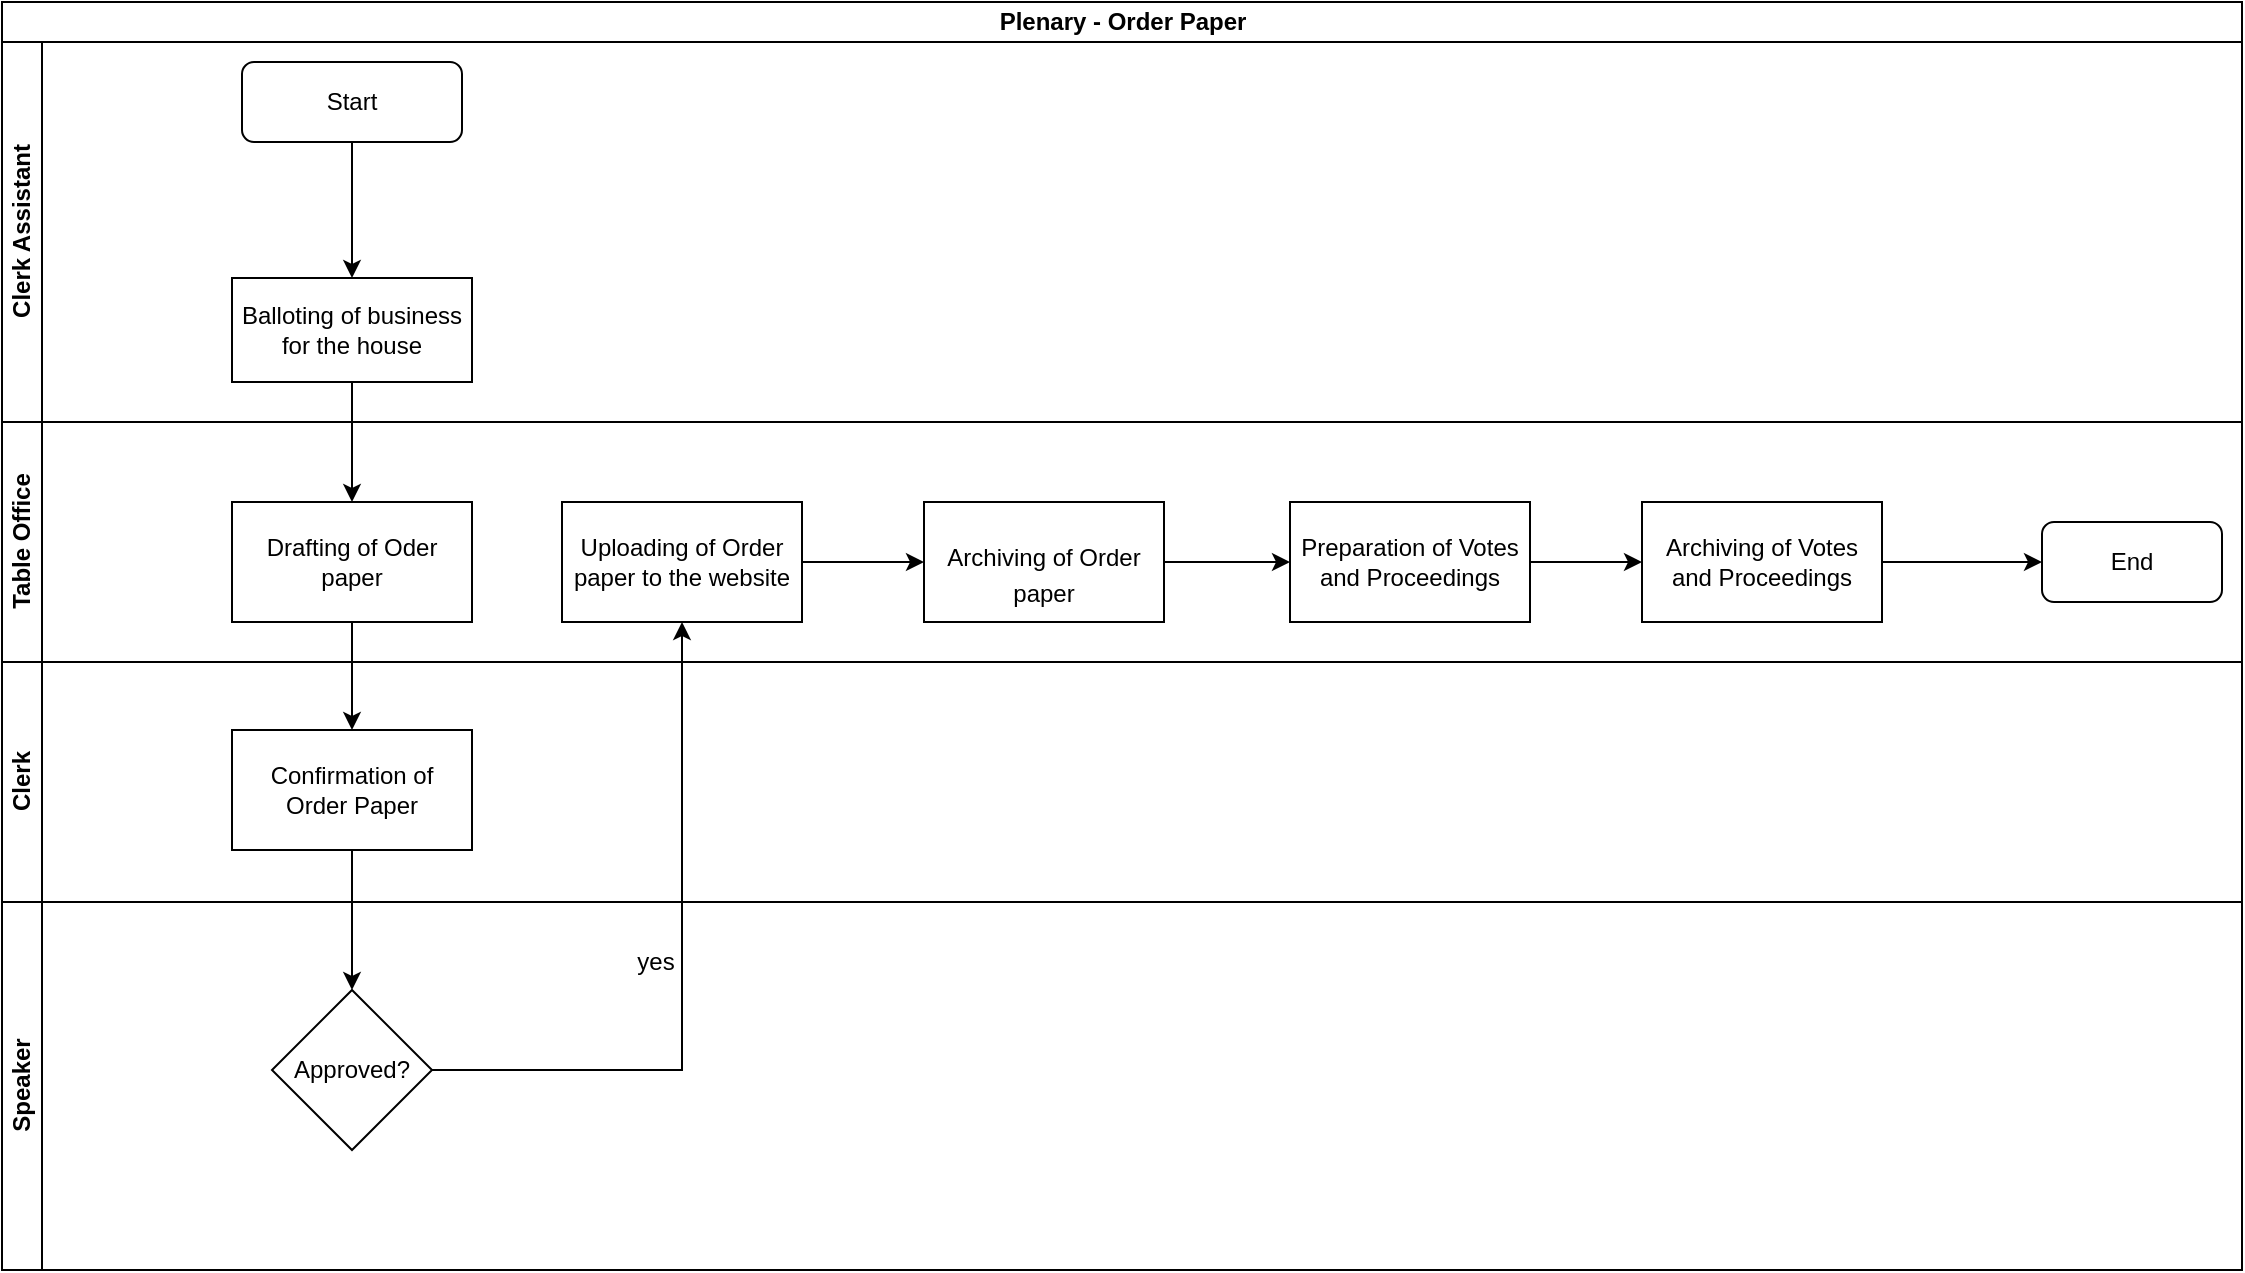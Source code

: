 <mxfile version="13.7.7" type="github">
  <diagram id="B1PN454-ApUz-KcniCsA" name="Page-1">
    <mxGraphModel dx="910" dy="487" grid="1" gridSize="10" guides="1" tooltips="1" connect="1" arrows="1" fold="1" page="1" pageScale="1" pageWidth="1169" pageHeight="827" math="0" shadow="0">
      <root>
        <mxCell id="0" />
        <mxCell id="1" parent="0" />
        <mxCell id="IrvWHUWE-BIZSq4RJtWi-1" value="Plenary - Order Paper" style="swimlane;html=1;childLayout=stackLayout;resizeParent=1;resizeParentMax=0;horizontal=1;startSize=20;horizontalStack=0;" vertex="1" parent="1">
          <mxGeometry x="20" y="20" width="1120" height="634" as="geometry" />
        </mxCell>
        <mxCell id="IrvWHUWE-BIZSq4RJtWi-2" value="Clerk Assistant" style="swimlane;html=1;startSize=20;horizontal=0;" vertex="1" parent="IrvWHUWE-BIZSq4RJtWi-1">
          <mxGeometry y="20" width="1120" height="190" as="geometry" />
        </mxCell>
        <mxCell id="IrvWHUWE-BIZSq4RJtWi-10" value="Start" style="rounded=1;whiteSpace=wrap;html=1;" vertex="1" parent="IrvWHUWE-BIZSq4RJtWi-2">
          <mxGeometry x="120" y="10" width="110" height="40" as="geometry" />
        </mxCell>
        <mxCell id="IrvWHUWE-BIZSq4RJtWi-13" value="Balloting of business for the house" style="rounded=0;whiteSpace=wrap;html=1;" vertex="1" parent="IrvWHUWE-BIZSq4RJtWi-2">
          <mxGeometry x="115" y="118" width="120" height="52" as="geometry" />
        </mxCell>
        <mxCell id="IrvWHUWE-BIZSq4RJtWi-12" value="" style="edgeStyle=orthogonalEdgeStyle;rounded=0;orthogonalLoop=1;jettySize=auto;html=1;entryX=0.5;entryY=0;entryDx=0;entryDy=0;" edge="1" parent="IrvWHUWE-BIZSq4RJtWi-2" source="IrvWHUWE-BIZSq4RJtWi-10" target="IrvWHUWE-BIZSq4RJtWi-13">
          <mxGeometry relative="1" as="geometry">
            <mxPoint x="175" y="120" as="targetPoint" />
          </mxGeometry>
        </mxCell>
        <mxCell id="IrvWHUWE-BIZSq4RJtWi-3" value="Table Office" style="swimlane;html=1;startSize=20;horizontal=0;" vertex="1" parent="IrvWHUWE-BIZSq4RJtWi-1">
          <mxGeometry y="210" width="1120" height="120" as="geometry" />
        </mxCell>
        <mxCell id="IrvWHUWE-BIZSq4RJtWi-22" value="Uploading of Order paper to the website" style="whiteSpace=wrap;html=1;rounded=0;" vertex="1" parent="IrvWHUWE-BIZSq4RJtWi-3">
          <mxGeometry x="280" y="40" width="120" height="60" as="geometry" />
        </mxCell>
        <mxCell id="IrvWHUWE-BIZSq4RJtWi-14" value="Drafting of Oder paper" style="whiteSpace=wrap;html=1;rounded=0;" vertex="1" parent="IrvWHUWE-BIZSq4RJtWi-3">
          <mxGeometry x="115" y="40" width="120" height="60" as="geometry" />
        </mxCell>
        <mxCell id="IrvWHUWE-BIZSq4RJtWi-35" value="End" style="rounded=1;whiteSpace=wrap;html=1;" vertex="1" parent="IrvWHUWE-BIZSq4RJtWi-3">
          <mxGeometry x="1020" y="50" width="90" height="40" as="geometry" />
        </mxCell>
        <mxCell id="IrvWHUWE-BIZSq4RJtWi-4" value="Clerk" style="swimlane;html=1;startSize=20;horizontal=0;" vertex="1" parent="IrvWHUWE-BIZSq4RJtWi-1">
          <mxGeometry y="330" width="1120" height="120" as="geometry" />
        </mxCell>
        <mxCell id="IrvWHUWE-BIZSq4RJtWi-16" value="Confirmation of&lt;br/&gt;Order Paper&lt;br/&gt;" style="whiteSpace=wrap;html=1;rounded=0;" vertex="1" parent="IrvWHUWE-BIZSq4RJtWi-4">
          <mxGeometry x="115" y="34" width="120" height="60" as="geometry" />
        </mxCell>
        <mxCell id="IrvWHUWE-BIZSq4RJtWi-9" value="Speaker" style="swimlane;html=1;startSize=20;horizontal=0;" vertex="1" parent="IrvWHUWE-BIZSq4RJtWi-1">
          <mxGeometry y="450" width="1120" height="184" as="geometry" />
        </mxCell>
        <mxCell id="IrvWHUWE-BIZSq4RJtWi-24" value="yes" style="text;html=1;strokeColor=none;fillColor=none;align=center;verticalAlign=middle;whiteSpace=wrap;rounded=0;" vertex="1" parent="IrvWHUWE-BIZSq4RJtWi-9">
          <mxGeometry x="307" y="20" width="40" height="20" as="geometry" />
        </mxCell>
        <mxCell id="IrvWHUWE-BIZSq4RJtWi-18" value="Approved?" style="rhombus;whiteSpace=wrap;html=1;rounded=0;" vertex="1" parent="IrvWHUWE-BIZSq4RJtWi-9">
          <mxGeometry x="135" y="44" width="80" height="80" as="geometry" />
        </mxCell>
        <mxCell id="IrvWHUWE-BIZSq4RJtWi-15" value="" style="edgeStyle=orthogonalEdgeStyle;rounded=0;orthogonalLoop=1;jettySize=auto;html=1;" edge="1" parent="IrvWHUWE-BIZSq4RJtWi-1" source="IrvWHUWE-BIZSq4RJtWi-13" target="IrvWHUWE-BIZSq4RJtWi-14">
          <mxGeometry relative="1" as="geometry" />
        </mxCell>
        <mxCell id="IrvWHUWE-BIZSq4RJtWi-17" value="" style="edgeStyle=orthogonalEdgeStyle;rounded=0;orthogonalLoop=1;jettySize=auto;html=1;" edge="1" parent="IrvWHUWE-BIZSq4RJtWi-1" source="IrvWHUWE-BIZSq4RJtWi-14" target="IrvWHUWE-BIZSq4RJtWi-16">
          <mxGeometry relative="1" as="geometry" />
        </mxCell>
        <mxCell id="IrvWHUWE-BIZSq4RJtWi-19" value="" style="edgeStyle=orthogonalEdgeStyle;rounded=0;orthogonalLoop=1;jettySize=auto;html=1;" edge="1" parent="IrvWHUWE-BIZSq4RJtWi-1" source="IrvWHUWE-BIZSq4RJtWi-16" target="IrvWHUWE-BIZSq4RJtWi-18">
          <mxGeometry relative="1" as="geometry" />
        </mxCell>
        <mxCell id="IrvWHUWE-BIZSq4RJtWi-23" value="" style="edgeStyle=orthogonalEdgeStyle;rounded=0;orthogonalLoop=1;jettySize=auto;html=1;" edge="1" parent="IrvWHUWE-BIZSq4RJtWi-1" source="IrvWHUWE-BIZSq4RJtWi-18" target="IrvWHUWE-BIZSq4RJtWi-22">
          <mxGeometry relative="1" as="geometry">
            <Array as="points">
              <mxPoint x="240" y="534" />
              <mxPoint x="240" y="534" />
            </Array>
          </mxGeometry>
        </mxCell>
        <mxCell id="IrvWHUWE-BIZSq4RJtWi-28" value="" style="edgeStyle=orthogonalEdgeStyle;rounded=0;orthogonalLoop=1;jettySize=auto;html=1;" edge="1" parent="1" source="IrvWHUWE-BIZSq4RJtWi-25" target="IrvWHUWE-BIZSq4RJtWi-27">
          <mxGeometry relative="1" as="geometry" />
        </mxCell>
        <mxCell id="IrvWHUWE-BIZSq4RJtWi-25" value="&lt;br/&gt;&lt;p style=&quot;margin-bottom: 0in ; line-height: 150%&quot;&gt;Archiving of Order&lt;br/&gt;paper&lt;/p&gt;&lt;br/&gt;" style="whiteSpace=wrap;html=1;rounded=0;" vertex="1" parent="1">
          <mxGeometry x="481" y="270" width="120" height="60" as="geometry" />
        </mxCell>
        <mxCell id="IrvWHUWE-BIZSq4RJtWi-26" value="" style="edgeStyle=orthogonalEdgeStyle;rounded=0;orthogonalLoop=1;jettySize=auto;html=1;" edge="1" parent="1" source="IrvWHUWE-BIZSq4RJtWi-22" target="IrvWHUWE-BIZSq4RJtWi-25">
          <mxGeometry relative="1" as="geometry" />
        </mxCell>
        <mxCell id="IrvWHUWE-BIZSq4RJtWi-32" value="" style="edgeStyle=orthogonalEdgeStyle;rounded=0;orthogonalLoop=1;jettySize=auto;html=1;" edge="1" parent="1" source="IrvWHUWE-BIZSq4RJtWi-27" target="IrvWHUWE-BIZSq4RJtWi-31">
          <mxGeometry relative="1" as="geometry" />
        </mxCell>
        <mxCell id="IrvWHUWE-BIZSq4RJtWi-27" value="Preparation of Votes and Proceedings" style="whiteSpace=wrap;html=1;rounded=0;" vertex="1" parent="1">
          <mxGeometry x="664" y="270" width="120" height="60" as="geometry" />
        </mxCell>
        <mxCell id="IrvWHUWE-BIZSq4RJtWi-34" value="" style="edgeStyle=orthogonalEdgeStyle;rounded=0;orthogonalLoop=1;jettySize=auto;html=1;entryX=0;entryY=0.5;entryDx=0;entryDy=0;" edge="1" parent="1" source="IrvWHUWE-BIZSq4RJtWi-31" target="IrvWHUWE-BIZSq4RJtWi-35">
          <mxGeometry relative="1" as="geometry">
            <mxPoint x="1040" y="300" as="targetPoint" />
          </mxGeometry>
        </mxCell>
        <mxCell id="IrvWHUWE-BIZSq4RJtWi-31" value="Archiving of Votes and Proceedings" style="whiteSpace=wrap;html=1;rounded=0;" vertex="1" parent="1">
          <mxGeometry x="840" y="270" width="120" height="60" as="geometry" />
        </mxCell>
      </root>
    </mxGraphModel>
  </diagram>
</mxfile>
